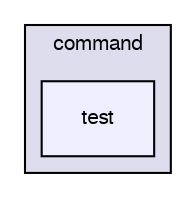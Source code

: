 digraph "C:/Workspace_Java_SE_3/Project/src/by/epam/project/command/test" {
  bgcolor=transparent;
  compound=true
  node [ fontsize="10", fontname="FreeSans"];
  edge [ labelfontsize="10", labelfontname="FreeSans"];
  subgraph clusterdir_f5c7764a6571c5e1f8670ce08ac82de3 {
    graph [ bgcolor="#ddddee", pencolor="black", label="command" fontname="FreeSans", fontsize="10", URL="dir_f5c7764a6571c5e1f8670ce08ac82de3.html"]
  dir_31c74f4f93c3b18534f86604e39afbb9 [shape=box, label="test", style="filled", fillcolor="#eeeeff", pencolor="black", URL="dir_31c74f4f93c3b18534f86604e39afbb9.html"];
  }
}
